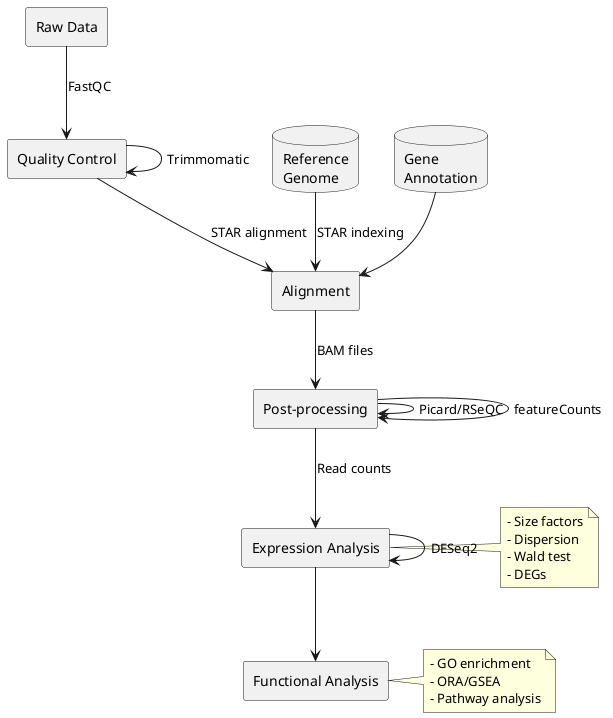 @startuml
skinparam componentStyle rectangle

component "Raw Data" as raw
component "Quality Control" as qc
component "Alignment" as align
component "Post-processing" as post
component "Expression Analysis" as expr
component "Functional Analysis" as func

database "Reference\nGenome" as ref
database "Gene\nAnnotation" as anno

' Raw data processing
raw --> qc : FastQC
qc --> qc : Trimmomatic

' Alignment
ref --> align : STAR indexing
qc --> align : STAR alignment
anno --> align

' Post-processing
align --> post : BAM files
post --> post : Picard/RSeQC
post --> post : featureCounts

' Expression analysis
post --> expr : Read counts
expr --> expr : DESeq2
note right of expr
  - Size factors
  - Dispersion
  - Wald test
  - DEGs
end note

' Functional analysis
expr --> func
note right of func
  - GO enrichment
  - ORA/GSEA
  - Pathway analysis
end note

@enduml